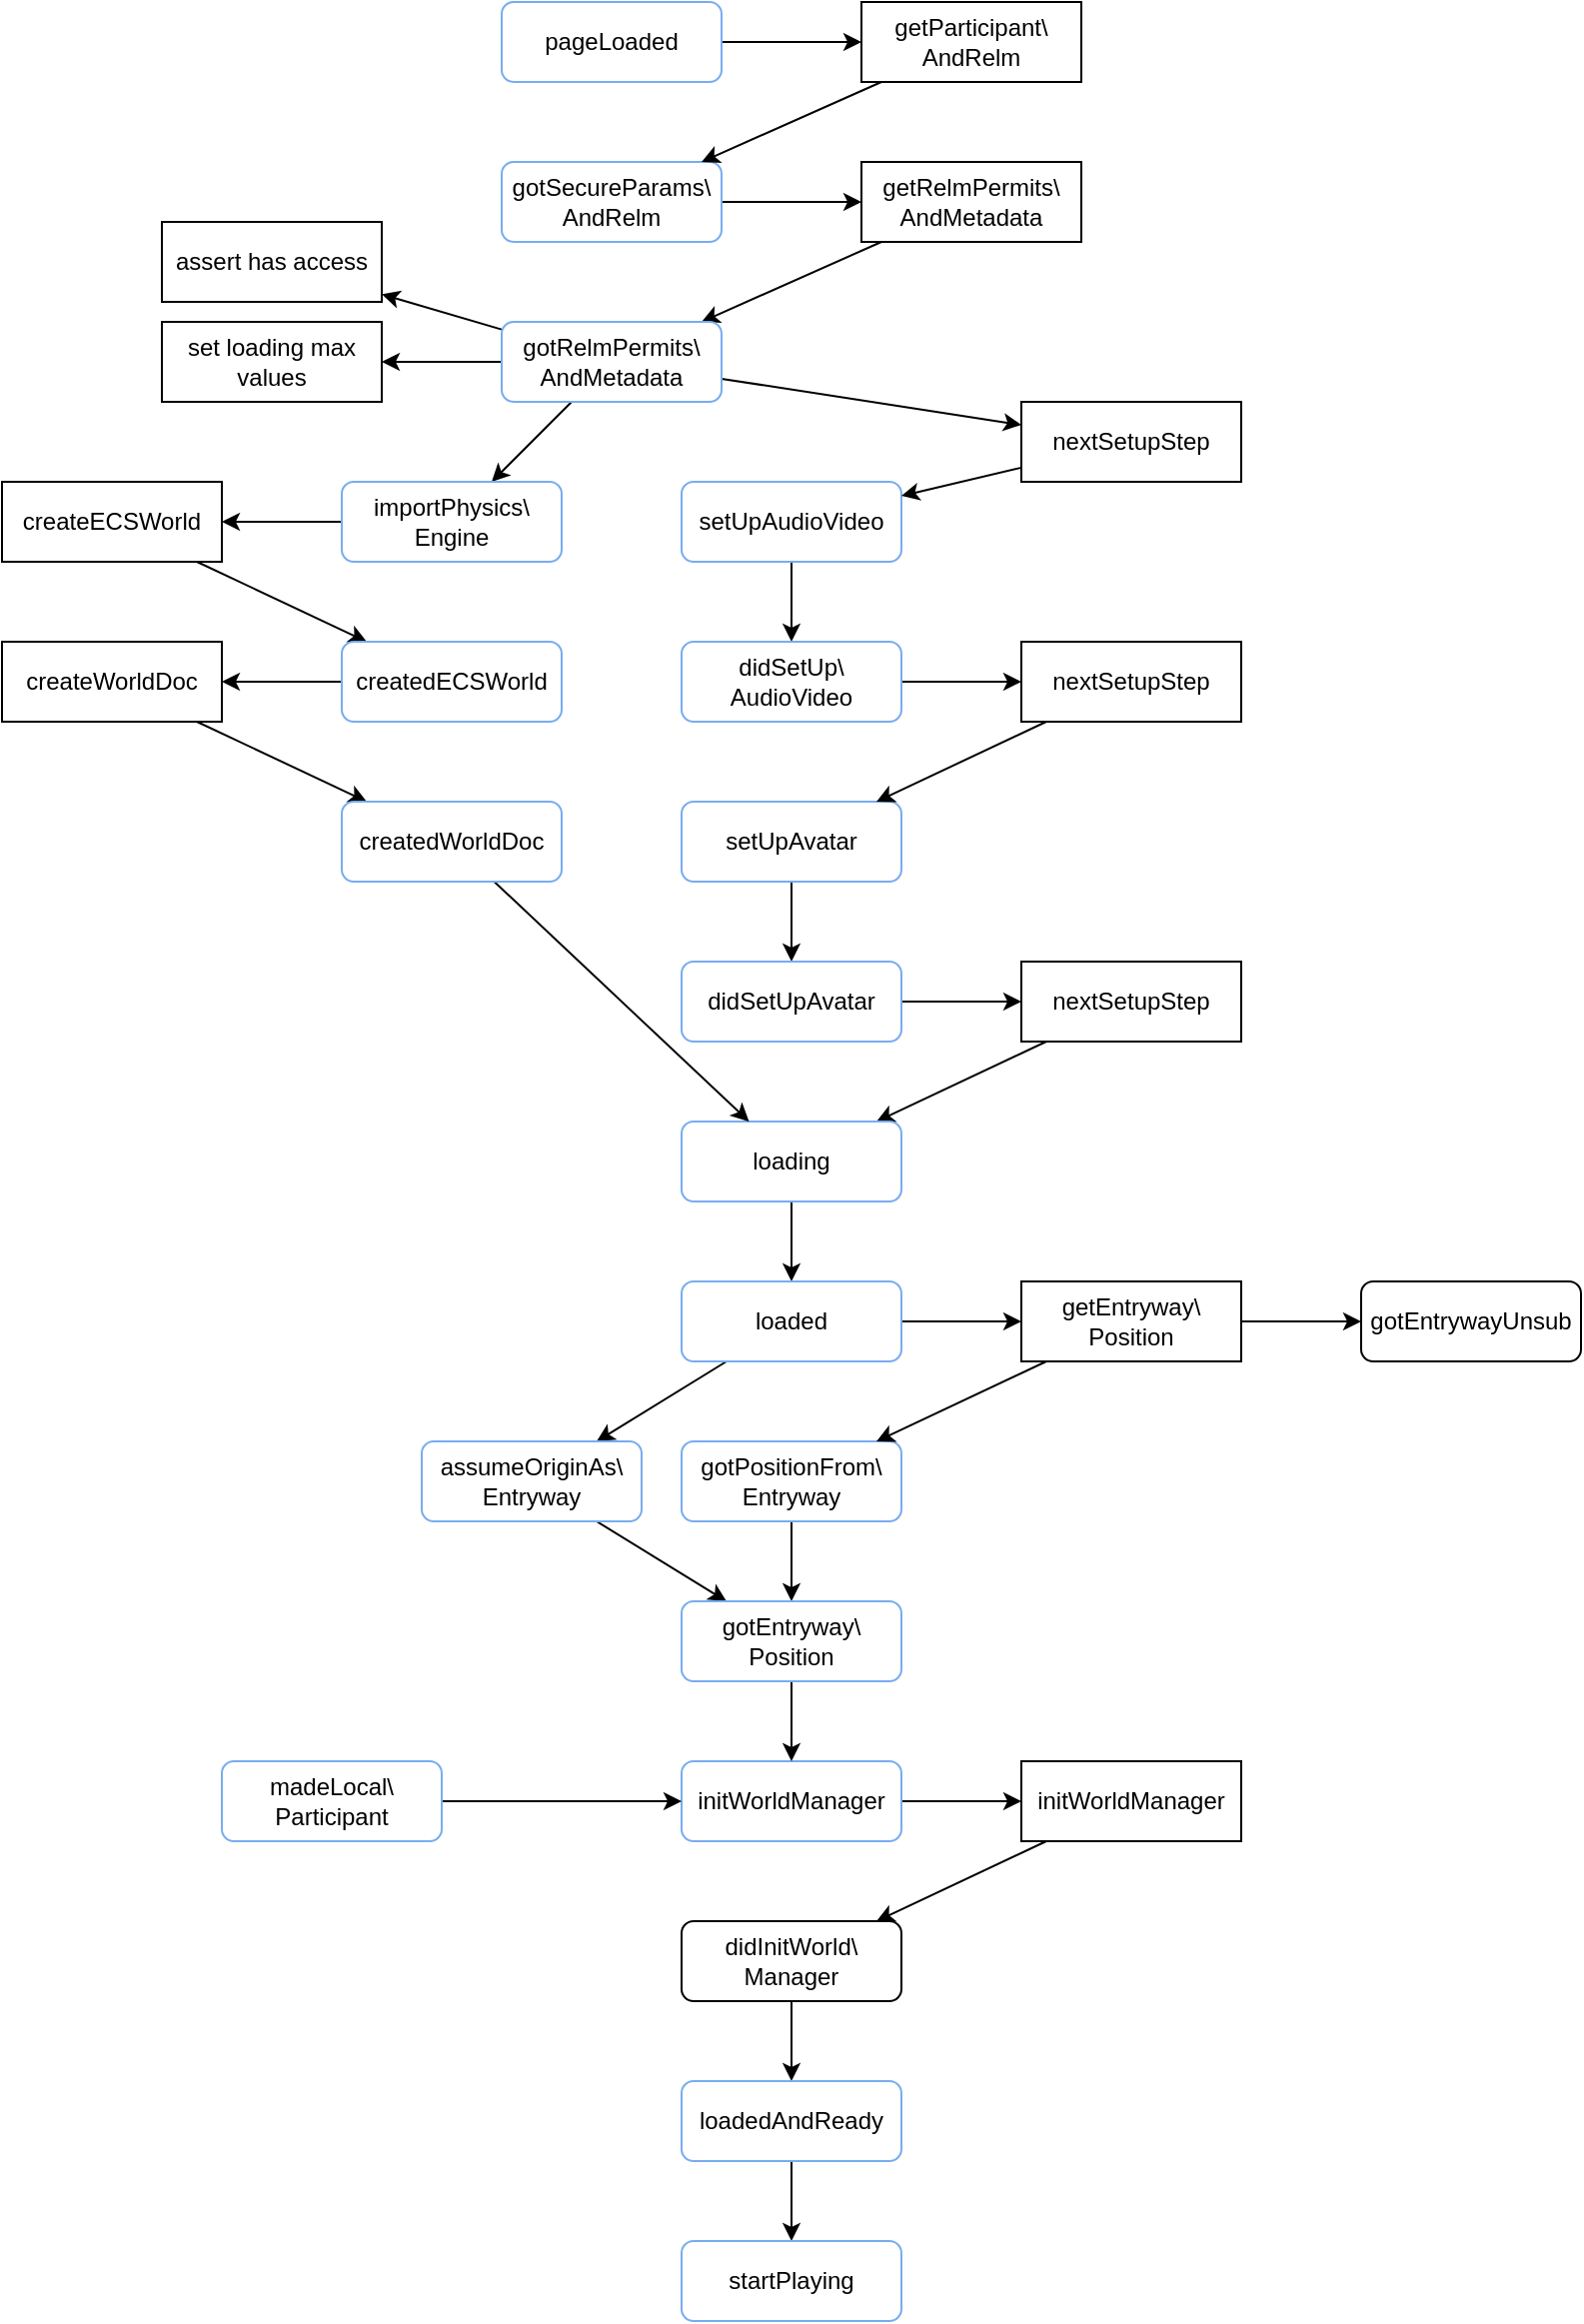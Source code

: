 <mxfile>
    <diagram id="ZlqRAij7mXo5YdoWd2Ts" name="Page-1">
        <mxGraphModel dx="1408" dy="422" grid="1" gridSize="10" guides="1" tooltips="1" connect="1" arrows="1" fold="1" page="1" pageScale="1" pageWidth="850" pageHeight="1100" math="0" shadow="0">
            <root>
                <mxCell id="0"/>
                <mxCell id="1" parent="0"/>
                <mxCell id="6" style="edgeStyle=none;html=1;" parent="1" source="2" target="4" edge="1">
                    <mxGeometry relative="1" as="geometry"/>
                </mxCell>
                <mxCell id="2" value="pageLoaded" style="rounded=1;whiteSpace=wrap;html=1;strokeColor=#78ACF0;" parent="1" vertex="1">
                    <mxGeometry x="220" y="40" width="110" height="40" as="geometry"/>
                </mxCell>
                <mxCell id="9" style="edgeStyle=none;html=1;" parent="1" source="3" target="8" edge="1">
                    <mxGeometry relative="1" as="geometry"/>
                </mxCell>
                <mxCell id="3" value="gotSecureParams\&lt;br&gt;AndRelm" style="rounded=1;whiteSpace=wrap;html=1;strokeColor=#78ACF0;" parent="1" vertex="1">
                    <mxGeometry x="220" y="120" width="110" height="40" as="geometry"/>
                </mxCell>
                <mxCell id="7" style="edgeStyle=none;html=1;" parent="1" source="4" target="3" edge="1">
                    <mxGeometry relative="1" as="geometry"/>
                </mxCell>
                <mxCell id="4" value="getParticipant\&lt;br&gt;AndRelm" style="whiteSpace=wrap;html=1;" parent="1" vertex="1">
                    <mxGeometry x="400" y="40" width="110" height="40" as="geometry"/>
                </mxCell>
                <mxCell id="11" style="edgeStyle=none;html=1;" parent="1" source="8" target="10" edge="1">
                    <mxGeometry relative="1" as="geometry"/>
                </mxCell>
                <mxCell id="8" value="getRelmPermits\&lt;br&gt;AndMetadata" style="whiteSpace=wrap;html=1;" parent="1" vertex="1">
                    <mxGeometry x="400" y="120" width="110" height="40" as="geometry"/>
                </mxCell>
                <mxCell id="13" style="edgeStyle=none;html=1;" parent="1" source="10" target="12" edge="1">
                    <mxGeometry relative="1" as="geometry"/>
                </mxCell>
                <mxCell id="15" style="edgeStyle=none;html=1;" parent="1" source="10" target="14" edge="1">
                    <mxGeometry relative="1" as="geometry"/>
                </mxCell>
                <mxCell id="19" style="edgeStyle=none;html=1;" parent="1" source="10" target="16" edge="1">
                    <mxGeometry relative="1" as="geometry"/>
                </mxCell>
                <mxCell id="20" style="edgeStyle=none;html=1;" parent="1" source="10" target="18" edge="1">
                    <mxGeometry relative="1" as="geometry"/>
                </mxCell>
                <mxCell id="10" value="gotRelmPermits\&lt;br&gt;AndMetadata" style="rounded=1;whiteSpace=wrap;html=1;strokeColor=#78ACF0;" parent="1" vertex="1">
                    <mxGeometry x="220" y="200" width="110" height="40" as="geometry"/>
                </mxCell>
                <mxCell id="12" value="assert has access" style="whiteSpace=wrap;html=1;" parent="1" vertex="1">
                    <mxGeometry x="50" y="150" width="110" height="40" as="geometry"/>
                </mxCell>
                <mxCell id="14" value="set loading max values" style="whiteSpace=wrap;html=1;" parent="1" vertex="1">
                    <mxGeometry x="50" y="200" width="110" height="40" as="geometry"/>
                </mxCell>
                <mxCell id="37" style="edgeStyle=none;html=1;" parent="1" source="16" target="36" edge="1">
                    <mxGeometry relative="1" as="geometry"/>
                </mxCell>
                <mxCell id="16" value="importPhysics\&lt;br&gt;Engine" style="rounded=1;whiteSpace=wrap;html=1;strokeColor=#78ACF0;" parent="1" vertex="1">
                    <mxGeometry x="140" y="280" width="110" height="40" as="geometry"/>
                </mxCell>
                <mxCell id="26" style="edgeStyle=none;html=1;" parent="1" source="17" target="21" edge="1">
                    <mxGeometry relative="1" as="geometry"/>
                </mxCell>
                <mxCell id="17" value="setUpAudioVideo" style="rounded=1;whiteSpace=wrap;html=1;strokeColor=#78ACF0;" parent="1" vertex="1">
                    <mxGeometry x="310" y="280" width="110" height="40" as="geometry"/>
                </mxCell>
                <mxCell id="59" style="edgeStyle=none;html=1;" parent="1" source="18" target="17" edge="1">
                    <mxGeometry relative="1" as="geometry"/>
                </mxCell>
                <mxCell id="18" value="nextSetupStep" style="whiteSpace=wrap;html=1;" parent="1" vertex="1">
                    <mxGeometry x="480" y="240" width="110" height="40" as="geometry"/>
                </mxCell>
                <mxCell id="29" style="edgeStyle=none;html=1;" parent="1" source="21" target="28" edge="1">
                    <mxGeometry relative="1" as="geometry"/>
                </mxCell>
                <mxCell id="21" value="didSetUp\&lt;br&gt;AudioVideo" style="rounded=1;whiteSpace=wrap;html=1;strokeColor=#78ACF0;" parent="1" vertex="1">
                    <mxGeometry x="310" y="360" width="110" height="40" as="geometry"/>
                </mxCell>
                <mxCell id="31" style="edgeStyle=none;html=1;" parent="1" source="22" target="23" edge="1">
                    <mxGeometry relative="1" as="geometry"/>
                </mxCell>
                <mxCell id="22" value="setUpAvatar" style="rounded=1;whiteSpace=wrap;html=1;strokeColor=#78ACF0;" parent="1" vertex="1">
                    <mxGeometry x="310" y="440" width="110" height="40" as="geometry"/>
                </mxCell>
                <mxCell id="33" value="" style="edgeStyle=none;html=1;" parent="1" source="23" target="32" edge="1">
                    <mxGeometry relative="1" as="geometry"/>
                </mxCell>
                <mxCell id="23" value="didSetUpAvatar" style="rounded=1;whiteSpace=wrap;html=1;strokeColor=#78ACF0;" parent="1" vertex="1">
                    <mxGeometry x="310" y="520" width="110" height="40" as="geometry"/>
                </mxCell>
                <mxCell id="60" style="edgeStyle=none;html=1;" parent="1" source="28" target="22" edge="1">
                    <mxGeometry relative="1" as="geometry"/>
                </mxCell>
                <mxCell id="28" value="nextSetupStep" style="whiteSpace=wrap;html=1;" parent="1" vertex="1">
                    <mxGeometry x="480" y="360" width="110" height="40" as="geometry"/>
                </mxCell>
                <mxCell id="35" style="edgeStyle=none;html=1;" parent="1" source="32" target="34" edge="1">
                    <mxGeometry relative="1" as="geometry"/>
                </mxCell>
                <mxCell id="32" value="nextSetupStep" style="whiteSpace=wrap;html=1;" parent="1" vertex="1">
                    <mxGeometry x="480" y="520" width="110" height="40" as="geometry"/>
                </mxCell>
                <mxCell id="55" style="edgeStyle=none;html=1;" parent="1" source="34" target="50" edge="1">
                    <mxGeometry relative="1" as="geometry"/>
                </mxCell>
                <mxCell id="34" value="loading" style="rounded=1;whiteSpace=wrap;html=1;strokeColor=#78ACF0;" parent="1" vertex="1">
                    <mxGeometry x="310" y="600" width="110" height="40" as="geometry"/>
                </mxCell>
                <mxCell id="39" style="edgeStyle=none;html=1;" parent="1" source="36" target="38" edge="1">
                    <mxGeometry relative="1" as="geometry"/>
                </mxCell>
                <mxCell id="36" value="createECSWorld" style="whiteSpace=wrap;html=1;" parent="1" vertex="1">
                    <mxGeometry x="-30" y="280" width="110" height="40" as="geometry"/>
                </mxCell>
                <mxCell id="41" style="edgeStyle=none;html=1;" parent="1" source="38" target="40" edge="1">
                    <mxGeometry relative="1" as="geometry"/>
                </mxCell>
                <mxCell id="38" value="createdECSWorld" style="rounded=1;whiteSpace=wrap;html=1;strokeColor=#78ACF0;" parent="1" vertex="1">
                    <mxGeometry x="140" y="360" width="110" height="40" as="geometry"/>
                </mxCell>
                <mxCell id="44" style="edgeStyle=none;html=1;" parent="1" source="40" target="42" edge="1">
                    <mxGeometry relative="1" as="geometry"/>
                </mxCell>
                <mxCell id="40" value="createWorldDoc" style="whiteSpace=wrap;html=1;" parent="1" vertex="1">
                    <mxGeometry x="-30" y="360" width="110" height="40" as="geometry"/>
                </mxCell>
                <mxCell id="45" style="edgeStyle=none;html=1;" parent="1" source="42" target="34" edge="1">
                    <mxGeometry relative="1" as="geometry"/>
                </mxCell>
                <mxCell id="42" value="createdWorldDoc" style="rounded=1;whiteSpace=wrap;html=1;strokeColor=#78ACF0;" parent="1" vertex="1">
                    <mxGeometry x="140" y="440" width="110" height="40" as="geometry"/>
                </mxCell>
                <mxCell id="74" style="edgeStyle=none;html=1;" edge="1" parent="1" source="46" target="73">
                    <mxGeometry relative="1" as="geometry"/>
                </mxCell>
                <mxCell id="46" value="gotPositionFrom\&lt;br&gt;Entryway" style="rounded=1;whiteSpace=wrap;html=1;strokeColor=#78ACF0;" parent="1" vertex="1">
                    <mxGeometry x="310" y="760" width="110" height="40" as="geometry"/>
                </mxCell>
                <mxCell id="63" style="edgeStyle=none;html=1;" parent="1" source="47" target="62" edge="1">
                    <mxGeometry relative="1" as="geometry"/>
                </mxCell>
                <mxCell id="47" value="initWorldManager" style="rounded=1;whiteSpace=wrap;html=1;strokeColor=#78ACF0;" parent="1" vertex="1">
                    <mxGeometry x="310" y="920" width="110" height="40" as="geometry"/>
                </mxCell>
                <mxCell id="77" style="edgeStyle=none;html=1;" edge="1" parent="1" source="48" target="51">
                    <mxGeometry relative="1" as="geometry"/>
                </mxCell>
                <mxCell id="48" value="didInitWorld\&lt;br&gt;Manager" style="rounded=1;whiteSpace=wrap;html=1;" parent="1" vertex="1">
                    <mxGeometry x="310" y="1000" width="110" height="40" as="geometry"/>
                </mxCell>
                <mxCell id="49" value="gotEntrywayUnsub" style="rounded=1;whiteSpace=wrap;html=1;" parent="1" vertex="1">
                    <mxGeometry x="650" y="680" width="110" height="40" as="geometry"/>
                </mxCell>
                <mxCell id="61" style="edgeStyle=none;html=1;" parent="1" source="50" target="54" edge="1">
                    <mxGeometry relative="1" as="geometry"/>
                </mxCell>
                <mxCell id="72" style="edgeStyle=none;html=1;" parent="1" source="50" target="53" edge="1">
                    <mxGeometry relative="1" as="geometry"/>
                </mxCell>
                <mxCell id="50" value="loaded" style="rounded=1;whiteSpace=wrap;html=1;strokeColor=#78ACF0;" parent="1" vertex="1">
                    <mxGeometry x="310" y="680" width="110" height="40" as="geometry"/>
                </mxCell>
                <mxCell id="57" style="edgeStyle=none;html=1;" parent="1" source="51" target="52" edge="1">
                    <mxGeometry relative="1" as="geometry"/>
                </mxCell>
                <mxCell id="51" value="loadedAndReady" style="rounded=1;whiteSpace=wrap;html=1;strokeColor=#78ACF0;" parent="1" vertex="1">
                    <mxGeometry x="310" y="1080" width="110" height="40" as="geometry"/>
                </mxCell>
                <mxCell id="52" value="startPlaying" style="rounded=1;whiteSpace=wrap;html=1;strokeColor=#78ACF0;" parent="1" vertex="1">
                    <mxGeometry x="310" y="1160" width="110" height="40" as="geometry"/>
                </mxCell>
                <mxCell id="76" style="edgeStyle=none;html=1;" edge="1" parent="1" source="53" target="73">
                    <mxGeometry relative="1" as="geometry"/>
                </mxCell>
                <mxCell id="53" value="assumeOriginAs\&lt;br&gt;Entryway" style="rounded=1;whiteSpace=wrap;html=1;strokeColor=#78ACF0;" parent="1" vertex="1">
                    <mxGeometry x="180" y="760" width="110" height="40" as="geometry"/>
                </mxCell>
                <mxCell id="65" style="edgeStyle=none;html=1;" parent="1" source="54" target="49" edge="1">
                    <mxGeometry relative="1" as="geometry"/>
                </mxCell>
                <mxCell id="66" style="edgeStyle=none;html=1;" parent="1" source="54" target="46" edge="1">
                    <mxGeometry relative="1" as="geometry"/>
                </mxCell>
                <mxCell id="54" value="getEntryway\&lt;br&gt;Position" style="whiteSpace=wrap;html=1;" parent="1" vertex="1">
                    <mxGeometry x="480" y="680" width="110" height="40" as="geometry"/>
                </mxCell>
                <mxCell id="64" style="edgeStyle=none;html=1;" parent="1" source="62" target="48" edge="1">
                    <mxGeometry relative="1" as="geometry"/>
                </mxCell>
                <mxCell id="62" value="initWorldManager" style="whiteSpace=wrap;html=1;" parent="1" vertex="1">
                    <mxGeometry x="480" y="920" width="110" height="40" as="geometry"/>
                </mxCell>
                <mxCell id="71" style="edgeStyle=none;html=1;" parent="1" source="70" target="47" edge="1">
                    <mxGeometry relative="1" as="geometry"/>
                </mxCell>
                <mxCell id="70" value="madeLocal\&lt;br&gt;Participant" style="rounded=1;whiteSpace=wrap;html=1;strokeColor=#78ACF0;" parent="1" vertex="1">
                    <mxGeometry x="80" y="920" width="110" height="40" as="geometry"/>
                </mxCell>
                <mxCell id="75" style="edgeStyle=none;html=1;" edge="1" parent="1" source="73" target="47">
                    <mxGeometry relative="1" as="geometry"/>
                </mxCell>
                <mxCell id="73" value="gotEntryway\&lt;br&gt;Position" style="rounded=1;whiteSpace=wrap;html=1;strokeColor=#78ACF0;" vertex="1" parent="1">
                    <mxGeometry x="310" y="840" width="110" height="40" as="geometry"/>
                </mxCell>
            </root>
        </mxGraphModel>
    </diagram>
</mxfile>
